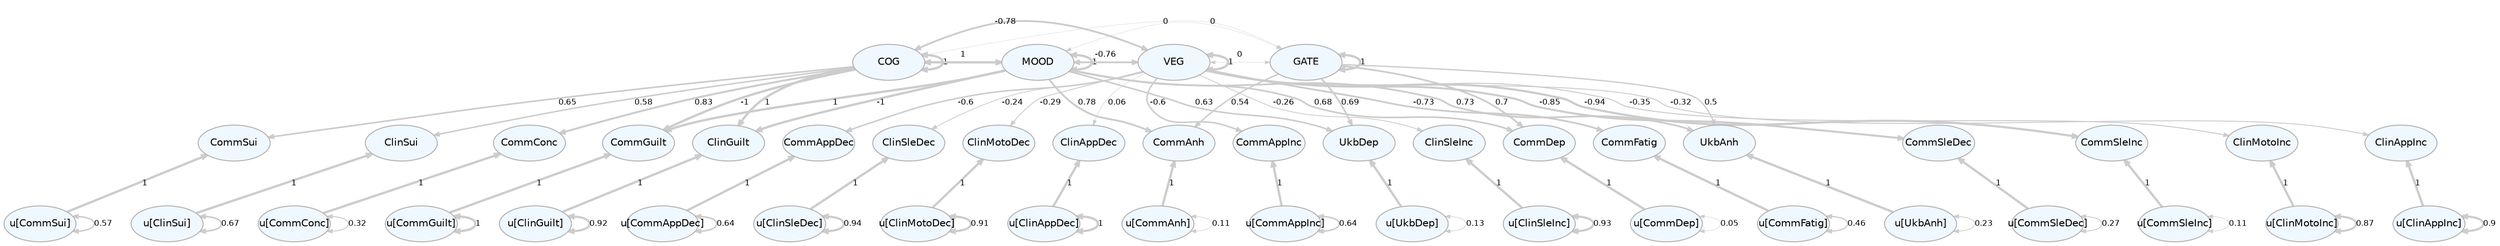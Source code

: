 digraph {

graph [layout = "dot",
       rankdir = "TB",
       outputorder = "edgesfirst",
       bgcolor = "white"]

node [fontname = "Helvetica",
      fontsize = "10",
      shape = "circle",
      fixedsize = "true",
      width = "0.5",
      style = "filled",
      fillcolor = "aliceblue",
      color = "gray70",
      fontcolor = "gray50"]

edge [fontname = "Helvetica",
     fontsize = "8",
     len = "1.5",
     color = "gray80",
     arrowsize = "0.5"]

rankdir = TB;
{rank=min; 1; 2; 3; 4;}
{rank=same; 25; 26; 27; 28; 29; 30; 31; 32; 33; 34; 35; 36; 37; 38; 39; 40; 41; 42; 43; 44;}
{rank=max; 5; 6; 7; 8; 9; 10; 11; 12; 13; 14; 15; 16; 17; 18; 19; 20; 21; 22; 23; 24;}

  "1" [label = "COG", shape = "oval", width = "1", fontcolor = "black"] 
  "2" [label = "GATE", shape = "oval", width = "1", fontcolor = "black"] 
  "3" [label = "MOOD", shape = "oval", width = "1", fontcolor = "black"] 
  "4" [label = "VEG", shape = "oval", width = "1", fontcolor = "black"] 
  "5" [label = "u[ClinAppDec]", shape = "oval", width = "1", fontcolor = "black"] 
  "6" [label = "u[ClinAppInc]", shape = "oval", width = "1", fontcolor = "black"] 
  "7" [label = "u[ClinGuilt]", shape = "oval", width = "1", fontcolor = "black"] 
  "8" [label = "u[ClinMotoDec]", shape = "oval", width = "1", fontcolor = "black"] 
  "9" [label = "u[ClinMotoInc]", shape = "oval", width = "1", fontcolor = "black"] 
  "10" [label = "u[ClinSleDec]", shape = "oval", width = "1", fontcolor = "black"] 
  "11" [label = "u[ClinSleInc]", shape = "oval", width = "1", fontcolor = "black"] 
  "12" [label = "u[ClinSui]", shape = "oval", width = "1", fontcolor = "black"] 
  "13" [label = "u[CommAnh]", shape = "oval", width = "1", fontcolor = "black"] 
  "14" [label = "u[CommAppDec]", shape = "oval", width = "1", fontcolor = "black"] 
  "15" [label = "u[CommAppInc]", shape = "oval", width = "1", fontcolor = "black"] 
  "16" [label = "u[CommConc]", shape = "oval", width = "1", fontcolor = "black"] 
  "17" [label = "u[CommDep]", shape = "oval", width = "1", fontcolor = "black"] 
  "18" [label = "u[CommFatig]", shape = "oval", width = "1", fontcolor = "black"] 
  "19" [label = "u[CommGuilt]", shape = "oval", width = "1", fontcolor = "black"] 
  "20" [label = "u[CommSleDec]", shape = "oval", width = "1", fontcolor = "black"] 
  "21" [label = "u[CommSleInc]", shape = "oval", width = "1", fontcolor = "black"] 
  "22" [label = "u[CommSui]", shape = "oval", width = "1", fontcolor = "black"] 
  "23" [label = "u[UkbAnh]", shape = "oval", width = "1", fontcolor = "black"] 
  "24" [label = "u[UkbDep]", shape = "oval", width = "1", fontcolor = "black"] 
  "25" [label = "ClinGuilt", shape = "oval", width = "1", fontcolor = "black"] 
  "26" [label = "ClinSui", shape = "oval", width = "1", fontcolor = "black"] 
  "27" [label = "CommConc", shape = "oval", width = "1", fontcolor = "black"] 
  "28" [label = "CommGuilt", shape = "oval", width = "1", fontcolor = "black"] 
  "29" [label = "CommSui", shape = "oval", width = "1", fontcolor = "black"] 
  "30" [label = "CommAnh", shape = "oval", width = "1", fontcolor = "black"] 
  "31" [label = "CommDep", shape = "oval", width = "1", fontcolor = "black"] 
  "32" [label = "UkbAnh", shape = "oval", width = "1", fontcolor = "black"] 
  "33" [label = "UkbDep", shape = "oval", width = "1", fontcolor = "black"] 
  "34" [label = "ClinAppDec", shape = "oval", width = "1", fontcolor = "black"] 
  "35" [label = "ClinAppInc", shape = "oval", width = "1", fontcolor = "black"] 
  "36" [label = "ClinMotoDec", shape = "oval", width = "1", fontcolor = "black"] 
  "37" [label = "ClinMotoInc", shape = "oval", width = "1", fontcolor = "black"] 
  "38" [label = "ClinSleDec", shape = "oval", width = "1", fontcolor = "black"] 
  "39" [label = "ClinSleInc", shape = "oval", width = "1", fontcolor = "black"] 
  "40" [label = "CommAppDec", shape = "oval", width = "1", fontcolor = "black"] 
  "41" [label = "CommAppInc", shape = "oval", width = "1", fontcolor = "black"] 
  "42" [label = "CommFatig", shape = "oval", width = "1", fontcolor = "black"] 
  "43" [label = "CommSleDec", shape = "oval", width = "1", fontcolor = "black"] 
  "44" [label = "CommSleInc", shape = "oval", width = "1", fontcolor = "black"] 
"1"->"1" [label = "1", penwidth = "2.3", dir = "both"] 
"1"->"25" [label = "1", penwidth = "2.3", dir = "forward"] 
"1"->"26" [label = "0.58", penwidth = "1.45474578208196", dir = "forward"] 
"1"->"27" [label = "0.83", penwidth = "1.95179873221717", dir = "forward"] 
"1"->"28" [label = "-1", penwidth = "2.3", dir = "forward"] 
"1"->"29" [label = "0.65", penwidth = "1.60995278767597", dir = "forward"] 
"1"->"2" [label = "0", penwidth = "0.3", dir = "both"] 
"1"->"3" [label = "1", penwidth = "2.3", dir = "both"] 
"1"->"4" [label = "-0.78", penwidth = "1.85247436877035", dir = "both"] 
"2"->"30" [label = "0.54", penwidth = "1.37995388327182", dir = "forward"] 
"2"->"31" [label = "0.7", penwidth = "1.70027527774856", dir = "forward"] 
"2"->"2" [label = "1", penwidth = "2.3", dir = "both"] 
"2"->"32" [label = "0.5", penwidth = "1.29037501095409", dir = "forward"] 
"2"->"33" [label = "0.69", penwidth = "1.68148018458393", dir = "forward"] 
"3"->"25" [label = "-1", penwidth = "2.3", dir = "forward"] 
"3"->"30" [label = "0.78", penwidth = "1.85085881708328", dir = "forward"] 
"3"->"31" [label = "0.68", penwidth = "1.65703262979939", dir = "forward"] 
"3"->"28" [label = "1", penwidth = "2.3", dir = "forward"] 
"3"->"2" [label = "0", penwidth = "0.3", dir = "both"] 
"3"->"3" [label = "1", penwidth = "2.3", dir = "both"] 
"3"->"32" [label = "0.73", penwidth = "1.75357666203487", dir = "forward"] 
"3"->"33" [label = "0.63", penwidth = "1.55254935006066", dir = "forward"] 
"3"->"4" [label = "-0.76", penwidth = "1.81910086185676", dir = "both"] 
"4"->"34" [label = "0.06", penwidth = "0.429515962814576", dir = "forward"] 
"4"->"35" [label = "-0.32", penwidth = "0.942841758978335", dir = "forward"] 
"4"->"36" [label = "-0.29", penwidth = "0.883868203172703", dir = "forward"] 
"4"->"37" [label = "-0.35", penwidth = "1.00907279549647", dir = "forward"] 
"4"->"38" [label = "-0.24", penwidth = "0.787567026738718", dir = "forward"] 
"4"->"39" [label = "-0.26", penwidth = "0.815740451341422", dir = "forward"] 
"4"->"40" [label = "-0.6", penwidth = "1.49644870632089", dir = "forward"] 
"4"->"41" [label = "-0.6", penwidth = "1.50591221435308", dir = "forward"] 
"4"->"42" [label = "-0.73", penwidth = "1.76353468791933", dir = "forward"] 
"4"->"43" [label = "-0.85", penwidth = "2.00307137988544", dir = "forward"] 
"4"->"44" [label = "-0.94", penwidth = "2.18153029926999", dir = "forward"] 
"4"->"2" [label = "0", penwidth = "0.3", dir = "both"] 
"4"->"4" [label = "1", penwidth = "2.3", dir = "both"] 
"5"->"34" [label = "1", penwidth = "2.3", dir = "forward"] 
"5"->"5" [label = "1", penwidth = "2.29161135187136", dir = "both"] 
"6"->"35" [label = "1", penwidth = "2.3", dir = "forward"] 
"6"->"6" [label = "0.9", penwidth = "2.09337670938685", dir = "both"] 
"7"->"25" [label = "1", penwidth = "2.3", dir = "forward"] 
"7"->"7" [label = "0.92", penwidth = "2.1321765891033", dir = "both"] 
"8"->"36" [label = "1", penwidth = "2.3", dir = "forward"] 
"8"->"8" [label = "0.91", penwidth = "2.12954999363989", dir = "both"] 
"9"->"37" [label = "1", penwidth = "2.3", dir = "forward"] 
"9"->"9" [label = "0.87", penwidth = "2.04860642787319", dir = "both"] 
"10"->"38" [label = "1", penwidth = "2.3", dir = "forward"] 
"10"->"10" [label = "0.94", penwidth = "2.18113524637123", dir = "both"] 
"11"->"39" [label = "1", penwidth = "2.3", dir = "forward"] 
"11"->"11" [label = "0.93", penwidth = "2.16700460622949", dir = "both"] 
"12"->"26" [label = "1", penwidth = "2.3", dir = "forward"] 
"12"->"12" [label = "0.67", penwidth = "1.63328082710131", dir = "both"] 
"13"->"30" [label = "1", penwidth = "2.3", dir = "forward"] 
"13"->"13" [label = "0.11", penwidth = "0.514268416560304", dir = "both"] 
"14"->"40" [label = "1", penwidth = "2.3", dir = "forward"] 
"14"->"14" [label = "0.64", penwidth = "1.58425494213688", dir = "both"] 
"15"->"41" [label = "1", penwidth = "2.3", dir = "forward"] 
"15"->"15" [label = "0.64", penwidth = "1.57288769702912", dir = "both"] 
"16"->"27" [label = "1", penwidth = "2.3", dir = "forward"] 
"16"->"16" [label = "0.32", penwidth = "0.93578074505057", dir = "both"] 
"17"->"31" [label = "1", penwidth = "2.3", dir = "forward"] 
"17"->"17" [label = "0.05", penwidth = "0.398845742643536", dir = "both"] 
"18"->"42" [label = "1", penwidth = "2.3", dir = "forward"] 
"18"->"18" [label = "0.46", penwidth = "1.22903353300636", dir = "both"] 
"19"->"28" [label = "1", penwidth = "2.3", dir = "forward"] 
"19"->"19" [label = "1", penwidth = "2.3", dir = "both"] 
"20"->"43" [label = "1", penwidth = "2.3", dir = "forward"] 
"20"->"20" [label = "0.27", penwidth = "0.849774341751347", dir = "both"] 
"21"->"44" [label = "1", penwidth = "2.3", dir = "forward"] 
"21"->"21" [label = "0.11", penwidth = "0.529922580685556", dir = "both"] 
"22"->"29" [label = "1", penwidth = "2.3", dir = "forward"] 
"22"->"22" [label = "0.57", penwidth = "1.44201200269904", dir = "both"] 
"23"->"32" [label = "1", penwidth = "2.3", dir = "forward"] 
"23"->"23" [label = "0.23", penwidth = "0.753136426658425", dir = "both"] 
"24"->"33" [label = "1", penwidth = "2.3", dir = "forward"] 
"24"->"24" [label = "0.13", penwidth = "0.561316293044957", dir = "both"] 
}